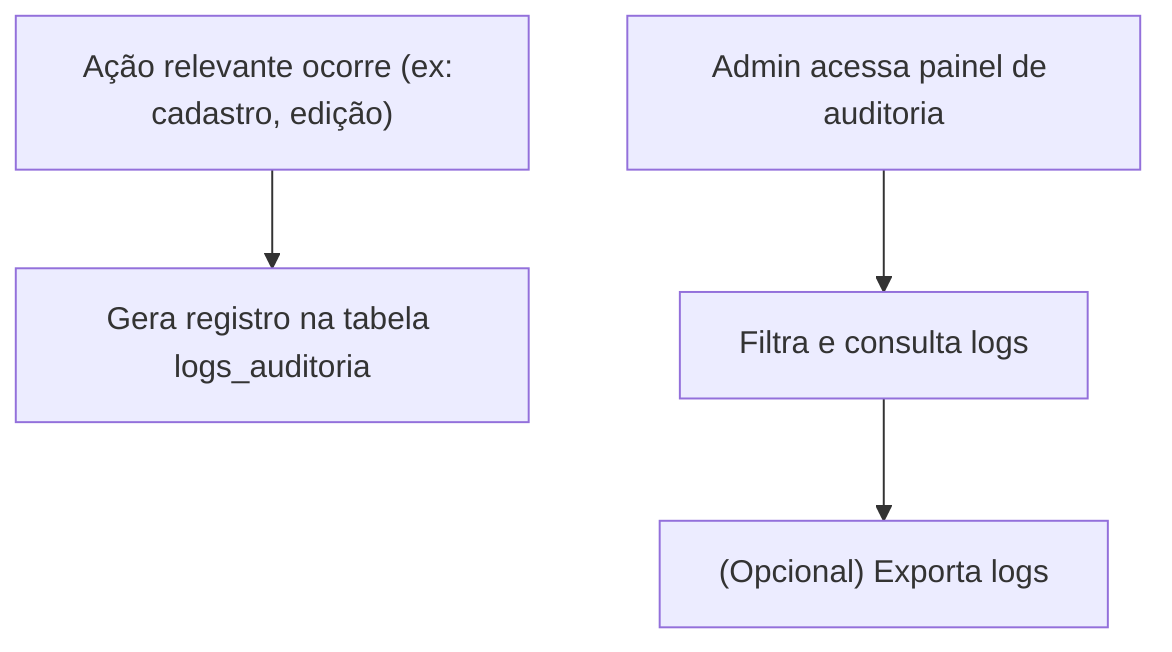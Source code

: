 flowchart TD
    L1["Ação relevante ocorre (ex: cadastro, edição)"]
    L2["Gera registro na tabela logs_auditoria"]
    L3["Admin acessa painel de auditoria"]
    L4["Filtra e consulta logs"]
    L5["(Opcional) Exporta logs"]
    L1 --> L2
    L3 --> L4 --> L5